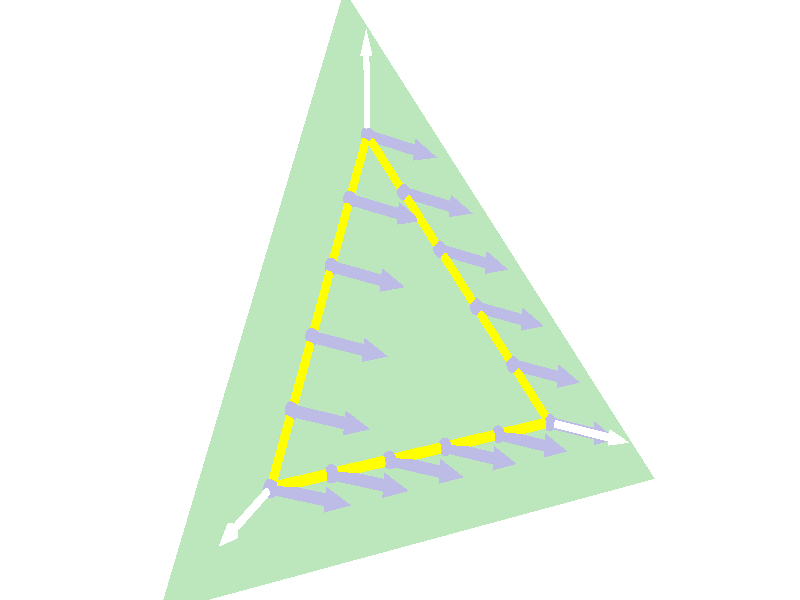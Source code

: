 //
// flach.pov -- Visualisierung
//
// (c) 2017 Prof Dr Andreas Müller, Hochschule Rapperswil
//
#version 3.7;
#include "colors.inc"
global_settings {
	assumed_gamma 1
}

#declare imagescale = 0.5;

camera {
	location <4, 2, 2>
	look_at <0.3333, 0.5, 0.3333>
	right 16/9 * x * imagescale
	up y * imagescale
}

light_source { <10, 10, 10> color White }
sky_sphere {
	pigment {
		color <1,1,1>
	}
}

#declare achsenkopflaenge = 0.1;
#declare achsendurchmesser = 0.015;

#macro achse(from, to)
#declare dirvector = to - from;
#declare dirvector = achsenkopflaenge * vnormalize(dirvector);
        cylinder {
                from - dirvector,
                to   + dirvector,
                achsendurchmesser
        }
        cone {
                to +     dirvector, 2 * achsendurchmesser,
                to + 2 * dirvector, 0
        }
#end

union {
	achse(<0,0,0>, <1.2,0,0>)
	achse(<0,0,0>, <0,1.2,0>)
	achse(<0,0,0>, <0,0,1.2>)
	pigment {
		color White
	}
}

#declare pfaddurchmesser = 0.020;

union {
	sphere { <1,0,0>, pfaddurchmesser }
	sphere { <0,1,0>, pfaddurchmesser }
	sphere { <0,0,1>, pfaddurchmesser }
	cylinder { <1,0,0>, <0,1,0>, pfaddurchmesser }
	cylinder { <0,1,0>, <0,0,1>, pfaddurchmesser }
	cylinder { <0,0,1>, <1,0,0>, pfaddurchmesser }
	pigment {
		color Yellow
	}
}

intersection {
	plane { <1,1,1>, 1/sqrt(3) }
	plane { <-1,0,0>, 0.25 }
	plane { <0,-1,0>, 0.25 }
	plane { <0,0,-1>, 0.25 }
	pigment {
		color rgbf<0.5,0.8,0.5,0.5>
	}
}

#declare arrowradius = 0.022;
#declare arrowdirection = <-1, 0, 1>;
#declare arrowdirection = <-2/3, -1/3, 1>;

#macro arrow(p)
	sphere { p, 1.5 * arrowradius }
	cylinder { p, p + 0.2 * arrowdirection, arrowradius }
	cone {
		p + 0.2 * arrowdirection, 2 * arrowradius,
		p + 0.3 * arrowdirection, 0
	}
#end

union {
	#declare s = 0;
	#while (s < 1)
		arrow( <1,0,0> + s * <-1,0,1> )
		#declare s = s + 0.2;
	#end
	#declare s = 0;
	#while (s < 1)
		arrow( <0,0,1> + s * <0,1,-1> )
		#declare s = s + 0.2;
	#end
	#declare s = 0;
	#while (s < 1)
		arrow( <0,1,0> + s * <1,-1,0> )
		#declare s = s + 0.2;
	#end
	pigment {
		color rgbf<0.5,0.5,0.8,0>
	}
}
